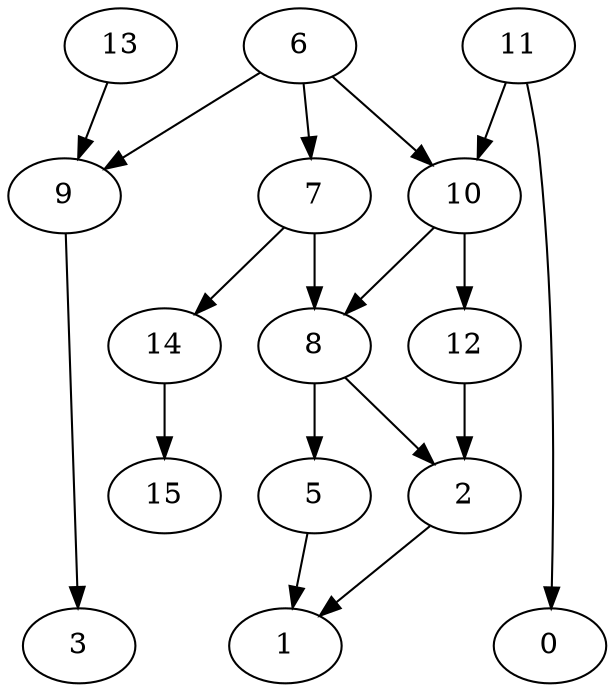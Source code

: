 digraph G {
    2;
    1;
    6;
    7;
    9;
    10;
    8;
    14;
    3;
    12;
    11;
    0;
    13;
    5;
    15;
    2 -> 1 [weight=0];
    6 -> 7 [weight=0];
    6 -> 9 [weight=0];
    6 -> 10 [weight=0];
    7 -> 8 [weight=0];
    7 -> 14 [weight=0];
    9 -> 3 [weight=0];
    10 -> 8 [weight=0];
    10 -> 12 [weight=2];
    8 -> 2 [weight=0];
    8 -> 5 [weight=0];
    14 -> 15 [weight=0];
    12 -> 2 [weight=0];
    11 -> 10 [weight=0];
    11 -> 0 [weight=0];
    13 -> 9 [weight=0];
    5 -> 1 [weight=0];
}
